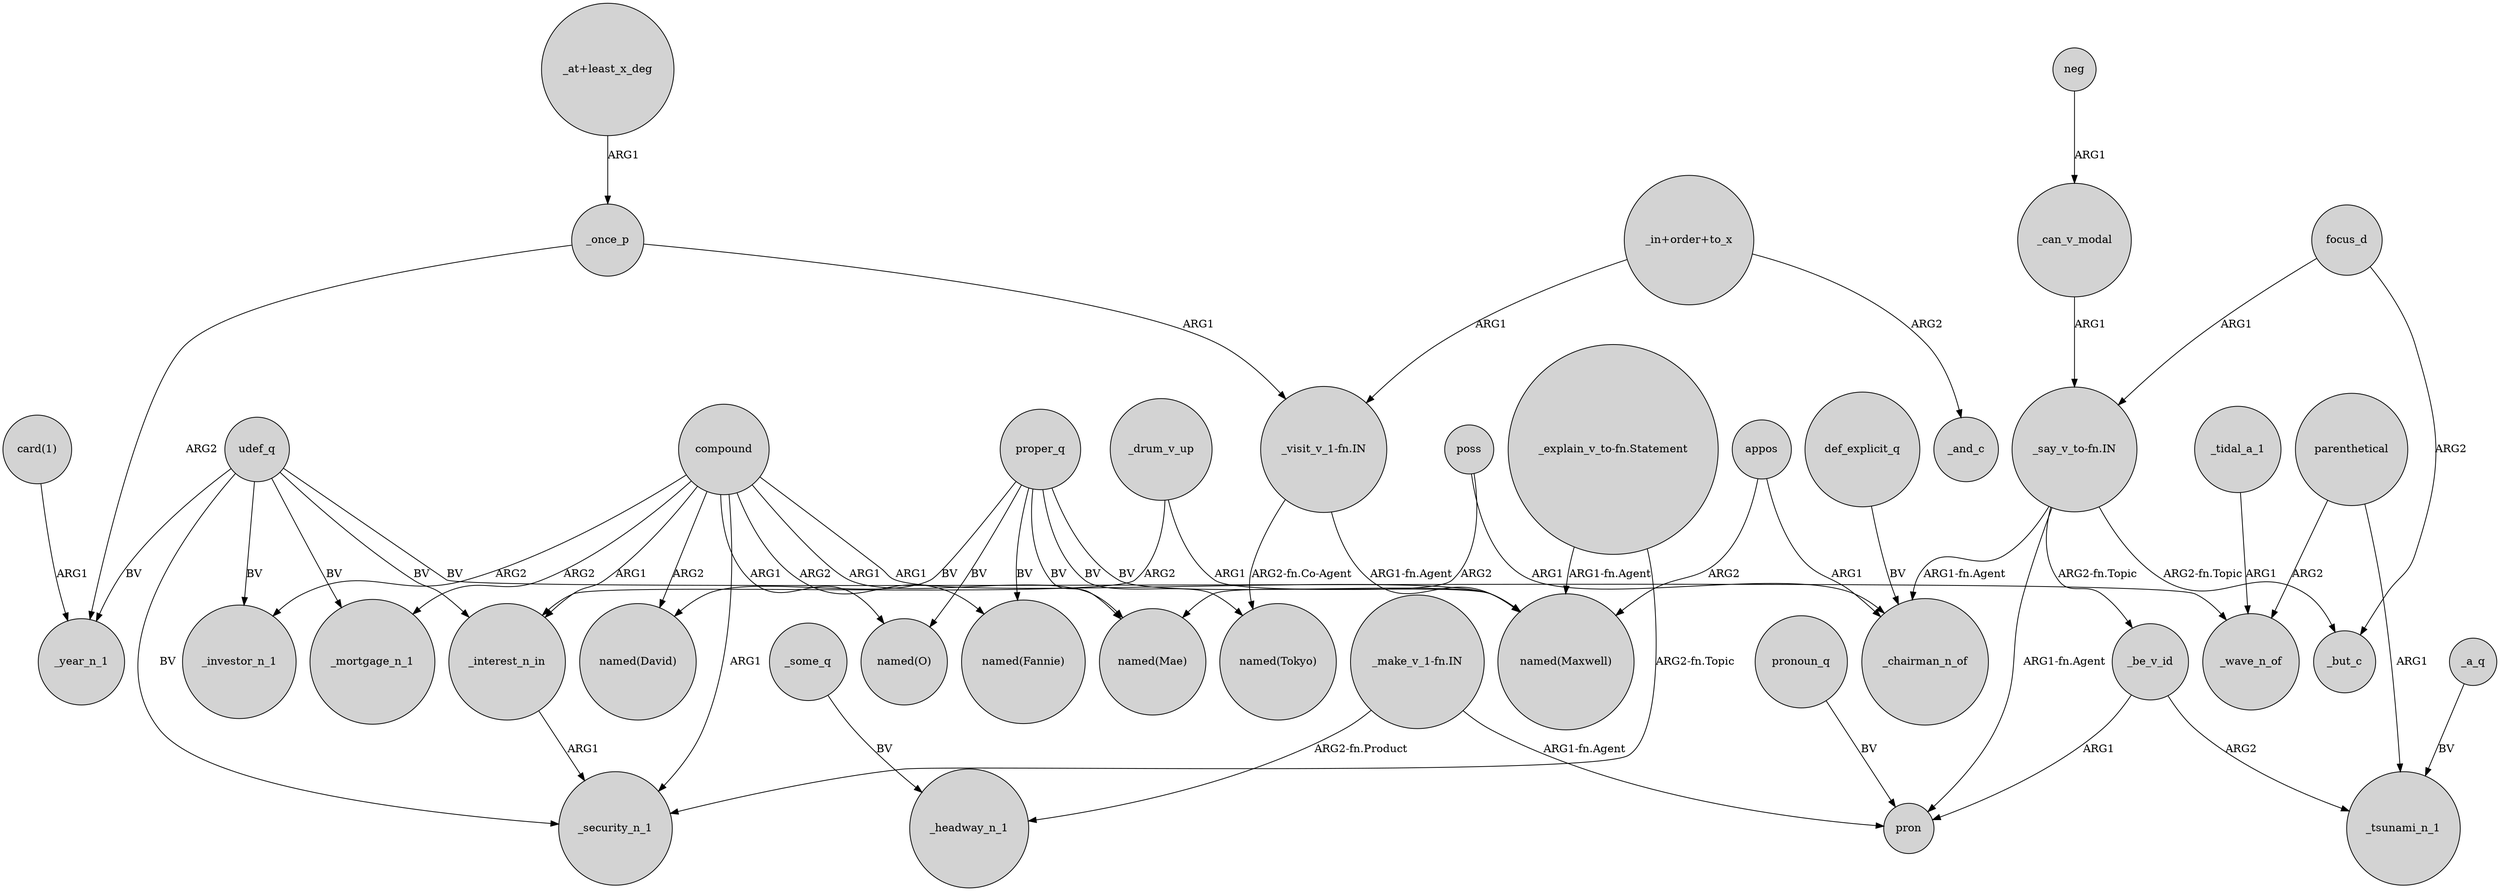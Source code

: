 digraph {
	node [shape=circle style=filled]
	"_at+least_x_deg" -> _once_p [label=ARG1]
	"_make_v_1-fn.IN" -> _headway_n_1 [label="ARG2-fn.Product"]
	proper_q -> "named(Maxwell)" [label=BV]
	_be_v_id -> _tsunami_n_1 [label=ARG2]
	udef_q -> _mortgage_n_1 [label=BV]
	poss -> _chairman_n_of [label=ARG1]
	poss -> "named(Mae)" [label=ARG2]
	udef_q -> _investor_n_1 [label=BV]
	compound -> "named(Mae)" [label=ARG1]
	appos -> _chairman_n_of [label=ARG1]
	"_say_v_to-fn.IN" -> _chairman_n_of [label="ARG1-fn.Agent"]
	proper_q -> "named(Mae)" [label=BV]
	_a_q -> _tsunami_n_1 [label=BV]
	compound -> _mortgage_n_1 [label=ARG2]
	compound -> "named(Fannie)" [label=ARG2]
	_once_p -> _year_n_1 [label=ARG2]
	proper_q -> "named(O)" [label=BV]
	compound -> _investor_n_1 [label=ARG2]
	udef_q -> _interest_n_in [label=BV]
	proper_q -> "named(Tokyo)" [label=BV]
	compound -> _security_n_1 [label=ARG1]
	_be_v_id -> pron [label=ARG1]
	appos -> "named(Maxwell)" [label=ARG2]
	focus_d -> _but_c [label=ARG2]
	"_say_v_to-fn.IN" -> _but_c [label="ARG2-fn.Topic"]
	parenthetical -> _tsunami_n_1 [label=ARG1]
	"_say_v_to-fn.IN" -> _be_v_id [label="ARG2-fn.Topic"]
	"_explain_v_to-fn.Statement" -> "named(Maxwell)" [label="ARG1-fn.Agent"]
	pronoun_q -> pron [label=BV]
	udef_q -> _security_n_1 [label=BV]
	_once_p -> "_visit_v_1-fn.IN" [label=ARG1]
	parenthetical -> _wave_n_of [label=ARG2]
	compound -> "named(David)" [label=ARG2]
	_drum_v_up -> "named(Maxwell)" [label=ARG1]
	"_make_v_1-fn.IN" -> pron [label="ARG1-fn.Agent"]
	compound -> "named(O)" [label=ARG1]
	_interest_n_in -> _security_n_1 [label=ARG1]
	_tidal_a_1 -> _wave_n_of [label=ARG1]
	compound -> "named(Maxwell)" [label=ARG1]
	udef_q -> _wave_n_of [label=BV]
	"_explain_v_to-fn.Statement" -> _security_n_1 [label="ARG2-fn.Topic"]
	"_say_v_to-fn.IN" -> pron [label="ARG1-fn.Agent"]
	_can_v_modal -> "_say_v_to-fn.IN" [label=ARG1]
	"card(1)" -> _year_n_1 [label=ARG1]
	"_in+order+to_x" -> "_visit_v_1-fn.IN" [label=ARG1]
	"_in+order+to_x" -> _and_c [label=ARG2]
	udef_q -> _year_n_1 [label=BV]
	"_visit_v_1-fn.IN" -> "named(Tokyo)" [label="ARG2-fn.Co-Agent"]
	compound -> _interest_n_in [label=ARG1]
	proper_q -> "named(David)" [label=BV]
	def_explicit_q -> _chairman_n_of [label=BV]
	_drum_v_up -> _interest_n_in [label=ARG2]
	_some_q -> _headway_n_1 [label=BV]
	neg -> _can_v_modal [label=ARG1]
	"_visit_v_1-fn.IN" -> "named(Maxwell)" [label="ARG1-fn.Agent"]
	focus_d -> "_say_v_to-fn.IN" [label=ARG1]
	proper_q -> "named(Fannie)" [label=BV]
}
